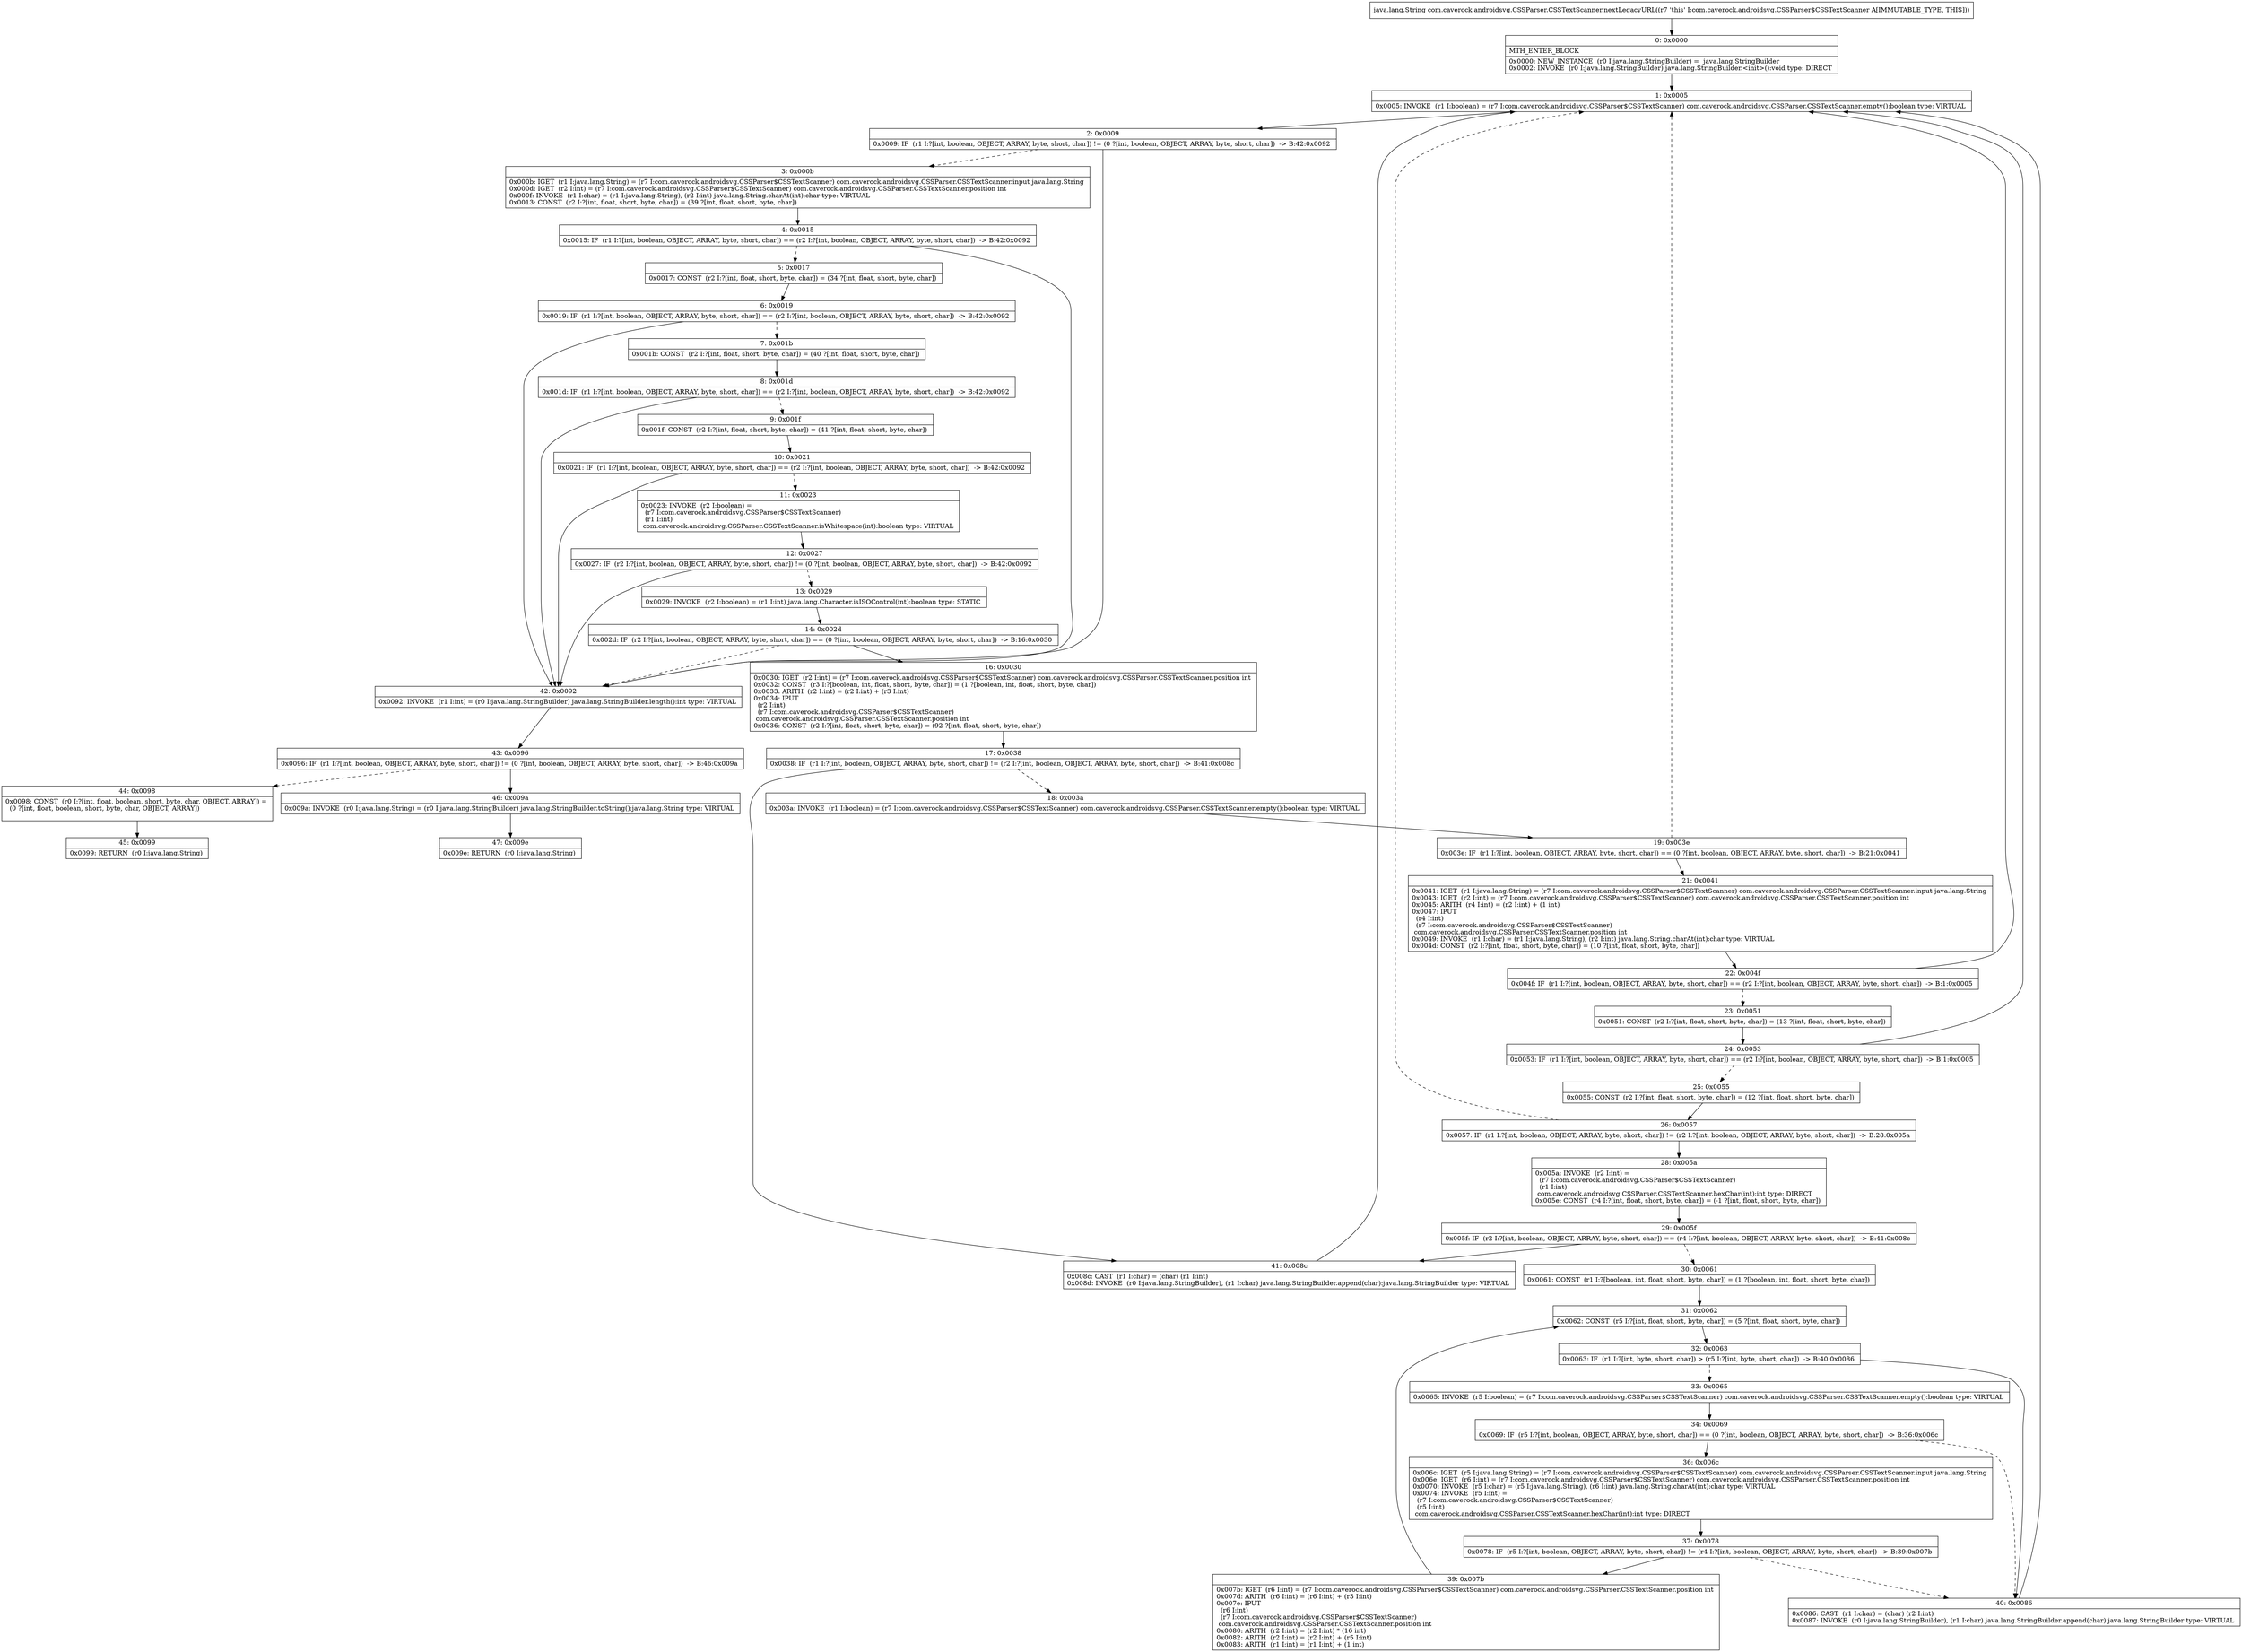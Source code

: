 digraph "CFG forcom.caverock.androidsvg.CSSParser.CSSTextScanner.nextLegacyURL()Ljava\/lang\/String;" {
Node_0 [shape=record,label="{0\:\ 0x0000|MTH_ENTER_BLOCK\l|0x0000: NEW_INSTANCE  (r0 I:java.lang.StringBuilder) =  java.lang.StringBuilder \l0x0002: INVOKE  (r0 I:java.lang.StringBuilder) java.lang.StringBuilder.\<init\>():void type: DIRECT \l}"];
Node_1 [shape=record,label="{1\:\ 0x0005|0x0005: INVOKE  (r1 I:boolean) = (r7 I:com.caverock.androidsvg.CSSParser$CSSTextScanner) com.caverock.androidsvg.CSSParser.CSSTextScanner.empty():boolean type: VIRTUAL \l}"];
Node_2 [shape=record,label="{2\:\ 0x0009|0x0009: IF  (r1 I:?[int, boolean, OBJECT, ARRAY, byte, short, char]) != (0 ?[int, boolean, OBJECT, ARRAY, byte, short, char])  \-\> B:42:0x0092 \l}"];
Node_3 [shape=record,label="{3\:\ 0x000b|0x000b: IGET  (r1 I:java.lang.String) = (r7 I:com.caverock.androidsvg.CSSParser$CSSTextScanner) com.caverock.androidsvg.CSSParser.CSSTextScanner.input java.lang.String \l0x000d: IGET  (r2 I:int) = (r7 I:com.caverock.androidsvg.CSSParser$CSSTextScanner) com.caverock.androidsvg.CSSParser.CSSTextScanner.position int \l0x000f: INVOKE  (r1 I:char) = (r1 I:java.lang.String), (r2 I:int) java.lang.String.charAt(int):char type: VIRTUAL \l0x0013: CONST  (r2 I:?[int, float, short, byte, char]) = (39 ?[int, float, short, byte, char]) \l}"];
Node_4 [shape=record,label="{4\:\ 0x0015|0x0015: IF  (r1 I:?[int, boolean, OBJECT, ARRAY, byte, short, char]) == (r2 I:?[int, boolean, OBJECT, ARRAY, byte, short, char])  \-\> B:42:0x0092 \l}"];
Node_5 [shape=record,label="{5\:\ 0x0017|0x0017: CONST  (r2 I:?[int, float, short, byte, char]) = (34 ?[int, float, short, byte, char]) \l}"];
Node_6 [shape=record,label="{6\:\ 0x0019|0x0019: IF  (r1 I:?[int, boolean, OBJECT, ARRAY, byte, short, char]) == (r2 I:?[int, boolean, OBJECT, ARRAY, byte, short, char])  \-\> B:42:0x0092 \l}"];
Node_7 [shape=record,label="{7\:\ 0x001b|0x001b: CONST  (r2 I:?[int, float, short, byte, char]) = (40 ?[int, float, short, byte, char]) \l}"];
Node_8 [shape=record,label="{8\:\ 0x001d|0x001d: IF  (r1 I:?[int, boolean, OBJECT, ARRAY, byte, short, char]) == (r2 I:?[int, boolean, OBJECT, ARRAY, byte, short, char])  \-\> B:42:0x0092 \l}"];
Node_9 [shape=record,label="{9\:\ 0x001f|0x001f: CONST  (r2 I:?[int, float, short, byte, char]) = (41 ?[int, float, short, byte, char]) \l}"];
Node_10 [shape=record,label="{10\:\ 0x0021|0x0021: IF  (r1 I:?[int, boolean, OBJECT, ARRAY, byte, short, char]) == (r2 I:?[int, boolean, OBJECT, ARRAY, byte, short, char])  \-\> B:42:0x0092 \l}"];
Node_11 [shape=record,label="{11\:\ 0x0023|0x0023: INVOKE  (r2 I:boolean) = \l  (r7 I:com.caverock.androidsvg.CSSParser$CSSTextScanner)\l  (r1 I:int)\l com.caverock.androidsvg.CSSParser.CSSTextScanner.isWhitespace(int):boolean type: VIRTUAL \l}"];
Node_12 [shape=record,label="{12\:\ 0x0027|0x0027: IF  (r2 I:?[int, boolean, OBJECT, ARRAY, byte, short, char]) != (0 ?[int, boolean, OBJECT, ARRAY, byte, short, char])  \-\> B:42:0x0092 \l}"];
Node_13 [shape=record,label="{13\:\ 0x0029|0x0029: INVOKE  (r2 I:boolean) = (r1 I:int) java.lang.Character.isISOControl(int):boolean type: STATIC \l}"];
Node_14 [shape=record,label="{14\:\ 0x002d|0x002d: IF  (r2 I:?[int, boolean, OBJECT, ARRAY, byte, short, char]) == (0 ?[int, boolean, OBJECT, ARRAY, byte, short, char])  \-\> B:16:0x0030 \l}"];
Node_16 [shape=record,label="{16\:\ 0x0030|0x0030: IGET  (r2 I:int) = (r7 I:com.caverock.androidsvg.CSSParser$CSSTextScanner) com.caverock.androidsvg.CSSParser.CSSTextScanner.position int \l0x0032: CONST  (r3 I:?[boolean, int, float, short, byte, char]) = (1 ?[boolean, int, float, short, byte, char]) \l0x0033: ARITH  (r2 I:int) = (r2 I:int) + (r3 I:int) \l0x0034: IPUT  \l  (r2 I:int)\l  (r7 I:com.caverock.androidsvg.CSSParser$CSSTextScanner)\l com.caverock.androidsvg.CSSParser.CSSTextScanner.position int \l0x0036: CONST  (r2 I:?[int, float, short, byte, char]) = (92 ?[int, float, short, byte, char]) \l}"];
Node_17 [shape=record,label="{17\:\ 0x0038|0x0038: IF  (r1 I:?[int, boolean, OBJECT, ARRAY, byte, short, char]) != (r2 I:?[int, boolean, OBJECT, ARRAY, byte, short, char])  \-\> B:41:0x008c \l}"];
Node_18 [shape=record,label="{18\:\ 0x003a|0x003a: INVOKE  (r1 I:boolean) = (r7 I:com.caverock.androidsvg.CSSParser$CSSTextScanner) com.caverock.androidsvg.CSSParser.CSSTextScanner.empty():boolean type: VIRTUAL \l}"];
Node_19 [shape=record,label="{19\:\ 0x003e|0x003e: IF  (r1 I:?[int, boolean, OBJECT, ARRAY, byte, short, char]) == (0 ?[int, boolean, OBJECT, ARRAY, byte, short, char])  \-\> B:21:0x0041 \l}"];
Node_21 [shape=record,label="{21\:\ 0x0041|0x0041: IGET  (r1 I:java.lang.String) = (r7 I:com.caverock.androidsvg.CSSParser$CSSTextScanner) com.caverock.androidsvg.CSSParser.CSSTextScanner.input java.lang.String \l0x0043: IGET  (r2 I:int) = (r7 I:com.caverock.androidsvg.CSSParser$CSSTextScanner) com.caverock.androidsvg.CSSParser.CSSTextScanner.position int \l0x0045: ARITH  (r4 I:int) = (r2 I:int) + (1 int) \l0x0047: IPUT  \l  (r4 I:int)\l  (r7 I:com.caverock.androidsvg.CSSParser$CSSTextScanner)\l com.caverock.androidsvg.CSSParser.CSSTextScanner.position int \l0x0049: INVOKE  (r1 I:char) = (r1 I:java.lang.String), (r2 I:int) java.lang.String.charAt(int):char type: VIRTUAL \l0x004d: CONST  (r2 I:?[int, float, short, byte, char]) = (10 ?[int, float, short, byte, char]) \l}"];
Node_22 [shape=record,label="{22\:\ 0x004f|0x004f: IF  (r1 I:?[int, boolean, OBJECT, ARRAY, byte, short, char]) == (r2 I:?[int, boolean, OBJECT, ARRAY, byte, short, char])  \-\> B:1:0x0005 \l}"];
Node_23 [shape=record,label="{23\:\ 0x0051|0x0051: CONST  (r2 I:?[int, float, short, byte, char]) = (13 ?[int, float, short, byte, char]) \l}"];
Node_24 [shape=record,label="{24\:\ 0x0053|0x0053: IF  (r1 I:?[int, boolean, OBJECT, ARRAY, byte, short, char]) == (r2 I:?[int, boolean, OBJECT, ARRAY, byte, short, char])  \-\> B:1:0x0005 \l}"];
Node_25 [shape=record,label="{25\:\ 0x0055|0x0055: CONST  (r2 I:?[int, float, short, byte, char]) = (12 ?[int, float, short, byte, char]) \l}"];
Node_26 [shape=record,label="{26\:\ 0x0057|0x0057: IF  (r1 I:?[int, boolean, OBJECT, ARRAY, byte, short, char]) != (r2 I:?[int, boolean, OBJECT, ARRAY, byte, short, char])  \-\> B:28:0x005a \l}"];
Node_28 [shape=record,label="{28\:\ 0x005a|0x005a: INVOKE  (r2 I:int) = \l  (r7 I:com.caverock.androidsvg.CSSParser$CSSTextScanner)\l  (r1 I:int)\l com.caverock.androidsvg.CSSParser.CSSTextScanner.hexChar(int):int type: DIRECT \l0x005e: CONST  (r4 I:?[int, float, short, byte, char]) = (\-1 ?[int, float, short, byte, char]) \l}"];
Node_29 [shape=record,label="{29\:\ 0x005f|0x005f: IF  (r2 I:?[int, boolean, OBJECT, ARRAY, byte, short, char]) == (r4 I:?[int, boolean, OBJECT, ARRAY, byte, short, char])  \-\> B:41:0x008c \l}"];
Node_30 [shape=record,label="{30\:\ 0x0061|0x0061: CONST  (r1 I:?[boolean, int, float, short, byte, char]) = (1 ?[boolean, int, float, short, byte, char]) \l}"];
Node_31 [shape=record,label="{31\:\ 0x0062|0x0062: CONST  (r5 I:?[int, float, short, byte, char]) = (5 ?[int, float, short, byte, char]) \l}"];
Node_32 [shape=record,label="{32\:\ 0x0063|0x0063: IF  (r1 I:?[int, byte, short, char]) \> (r5 I:?[int, byte, short, char])  \-\> B:40:0x0086 \l}"];
Node_33 [shape=record,label="{33\:\ 0x0065|0x0065: INVOKE  (r5 I:boolean) = (r7 I:com.caverock.androidsvg.CSSParser$CSSTextScanner) com.caverock.androidsvg.CSSParser.CSSTextScanner.empty():boolean type: VIRTUAL \l}"];
Node_34 [shape=record,label="{34\:\ 0x0069|0x0069: IF  (r5 I:?[int, boolean, OBJECT, ARRAY, byte, short, char]) == (0 ?[int, boolean, OBJECT, ARRAY, byte, short, char])  \-\> B:36:0x006c \l}"];
Node_36 [shape=record,label="{36\:\ 0x006c|0x006c: IGET  (r5 I:java.lang.String) = (r7 I:com.caverock.androidsvg.CSSParser$CSSTextScanner) com.caverock.androidsvg.CSSParser.CSSTextScanner.input java.lang.String \l0x006e: IGET  (r6 I:int) = (r7 I:com.caverock.androidsvg.CSSParser$CSSTextScanner) com.caverock.androidsvg.CSSParser.CSSTextScanner.position int \l0x0070: INVOKE  (r5 I:char) = (r5 I:java.lang.String), (r6 I:int) java.lang.String.charAt(int):char type: VIRTUAL \l0x0074: INVOKE  (r5 I:int) = \l  (r7 I:com.caverock.androidsvg.CSSParser$CSSTextScanner)\l  (r5 I:int)\l com.caverock.androidsvg.CSSParser.CSSTextScanner.hexChar(int):int type: DIRECT \l}"];
Node_37 [shape=record,label="{37\:\ 0x0078|0x0078: IF  (r5 I:?[int, boolean, OBJECT, ARRAY, byte, short, char]) != (r4 I:?[int, boolean, OBJECT, ARRAY, byte, short, char])  \-\> B:39:0x007b \l}"];
Node_39 [shape=record,label="{39\:\ 0x007b|0x007b: IGET  (r6 I:int) = (r7 I:com.caverock.androidsvg.CSSParser$CSSTextScanner) com.caverock.androidsvg.CSSParser.CSSTextScanner.position int \l0x007d: ARITH  (r6 I:int) = (r6 I:int) + (r3 I:int) \l0x007e: IPUT  \l  (r6 I:int)\l  (r7 I:com.caverock.androidsvg.CSSParser$CSSTextScanner)\l com.caverock.androidsvg.CSSParser.CSSTextScanner.position int \l0x0080: ARITH  (r2 I:int) = (r2 I:int) * (16 int) \l0x0082: ARITH  (r2 I:int) = (r2 I:int) + (r5 I:int) \l0x0083: ARITH  (r1 I:int) = (r1 I:int) + (1 int) \l}"];
Node_40 [shape=record,label="{40\:\ 0x0086|0x0086: CAST  (r1 I:char) = (char) (r2 I:int) \l0x0087: INVOKE  (r0 I:java.lang.StringBuilder), (r1 I:char) java.lang.StringBuilder.append(char):java.lang.StringBuilder type: VIRTUAL \l}"];
Node_41 [shape=record,label="{41\:\ 0x008c|0x008c: CAST  (r1 I:char) = (char) (r1 I:int) \l0x008d: INVOKE  (r0 I:java.lang.StringBuilder), (r1 I:char) java.lang.StringBuilder.append(char):java.lang.StringBuilder type: VIRTUAL \l}"];
Node_42 [shape=record,label="{42\:\ 0x0092|0x0092: INVOKE  (r1 I:int) = (r0 I:java.lang.StringBuilder) java.lang.StringBuilder.length():int type: VIRTUAL \l}"];
Node_43 [shape=record,label="{43\:\ 0x0096|0x0096: IF  (r1 I:?[int, boolean, OBJECT, ARRAY, byte, short, char]) != (0 ?[int, boolean, OBJECT, ARRAY, byte, short, char])  \-\> B:46:0x009a \l}"];
Node_44 [shape=record,label="{44\:\ 0x0098|0x0098: CONST  (r0 I:?[int, float, boolean, short, byte, char, OBJECT, ARRAY]) = \l  (0 ?[int, float, boolean, short, byte, char, OBJECT, ARRAY])\l \l}"];
Node_45 [shape=record,label="{45\:\ 0x0099|0x0099: RETURN  (r0 I:java.lang.String) \l}"];
Node_46 [shape=record,label="{46\:\ 0x009a|0x009a: INVOKE  (r0 I:java.lang.String) = (r0 I:java.lang.StringBuilder) java.lang.StringBuilder.toString():java.lang.String type: VIRTUAL \l}"];
Node_47 [shape=record,label="{47\:\ 0x009e|0x009e: RETURN  (r0 I:java.lang.String) \l}"];
MethodNode[shape=record,label="{java.lang.String com.caverock.androidsvg.CSSParser.CSSTextScanner.nextLegacyURL((r7 'this' I:com.caverock.androidsvg.CSSParser$CSSTextScanner A[IMMUTABLE_TYPE, THIS])) }"];
MethodNode -> Node_0;
Node_0 -> Node_1;
Node_1 -> Node_2;
Node_2 -> Node_3[style=dashed];
Node_2 -> Node_42;
Node_3 -> Node_4;
Node_4 -> Node_5[style=dashed];
Node_4 -> Node_42;
Node_5 -> Node_6;
Node_6 -> Node_7[style=dashed];
Node_6 -> Node_42;
Node_7 -> Node_8;
Node_8 -> Node_9[style=dashed];
Node_8 -> Node_42;
Node_9 -> Node_10;
Node_10 -> Node_11[style=dashed];
Node_10 -> Node_42;
Node_11 -> Node_12;
Node_12 -> Node_13[style=dashed];
Node_12 -> Node_42;
Node_13 -> Node_14;
Node_14 -> Node_16;
Node_14 -> Node_42[style=dashed];
Node_16 -> Node_17;
Node_17 -> Node_18[style=dashed];
Node_17 -> Node_41;
Node_18 -> Node_19;
Node_19 -> Node_21;
Node_19 -> Node_1[style=dashed];
Node_21 -> Node_22;
Node_22 -> Node_1;
Node_22 -> Node_23[style=dashed];
Node_23 -> Node_24;
Node_24 -> Node_1;
Node_24 -> Node_25[style=dashed];
Node_25 -> Node_26;
Node_26 -> Node_28;
Node_26 -> Node_1[style=dashed];
Node_28 -> Node_29;
Node_29 -> Node_30[style=dashed];
Node_29 -> Node_41;
Node_30 -> Node_31;
Node_31 -> Node_32;
Node_32 -> Node_33[style=dashed];
Node_32 -> Node_40;
Node_33 -> Node_34;
Node_34 -> Node_36;
Node_34 -> Node_40[style=dashed];
Node_36 -> Node_37;
Node_37 -> Node_39;
Node_37 -> Node_40[style=dashed];
Node_39 -> Node_31;
Node_40 -> Node_1;
Node_41 -> Node_1;
Node_42 -> Node_43;
Node_43 -> Node_44[style=dashed];
Node_43 -> Node_46;
Node_44 -> Node_45;
Node_46 -> Node_47;
}

